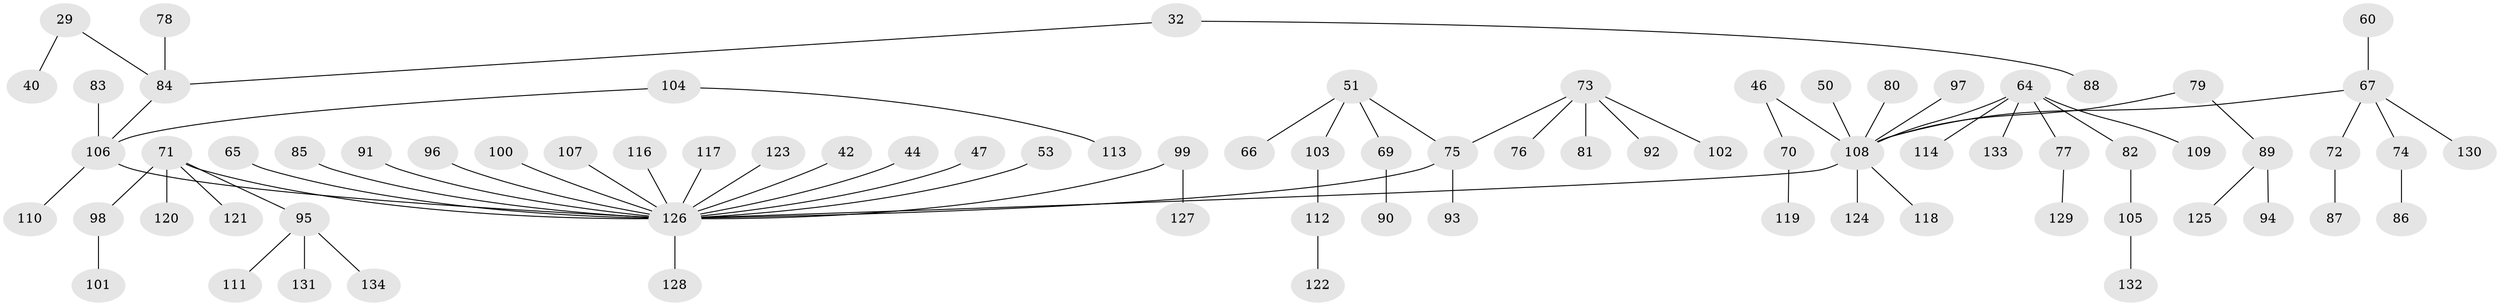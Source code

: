 // original degree distribution, {6: 0.014925373134328358, 3: 0.1044776119402985, 5: 0.06716417910447761, 7: 0.007462686567164179, 2: 0.27611940298507465, 1: 0.4925373134328358, 4: 0.03731343283582089}
// Generated by graph-tools (version 1.1) at 2025/56/03/04/25 21:56:40]
// undirected, 80 vertices, 79 edges
graph export_dot {
graph [start="1"]
  node [color=gray90,style=filled];
  29;
  32;
  40;
  42;
  44;
  46;
  47;
  50;
  51;
  53;
  60;
  64 [super="+62"];
  65;
  66;
  67 [super="+25+36"];
  69;
  70;
  71 [super="+58"];
  72;
  73;
  74;
  75 [super="+34"];
  76;
  77;
  78;
  79;
  80;
  81;
  82;
  83;
  84 [super="+37"];
  85;
  86;
  87;
  88;
  89;
  90;
  91;
  92;
  93;
  94;
  95;
  96;
  97;
  98;
  99;
  100;
  101;
  102;
  103;
  104;
  105;
  106 [super="+4+17"];
  107;
  108 [super="+45+24+33+49+26+63+56"];
  109;
  110;
  111;
  112;
  113;
  114;
  116;
  117;
  118;
  119;
  120;
  121;
  122;
  123;
  124;
  125;
  126 [super="+54+22+115+21+41+23+39+57+38"];
  127;
  128;
  129;
  130;
  131;
  132;
  133;
  134;
  29 -- 40;
  29 -- 84;
  32 -- 88;
  32 -- 84;
  42 -- 126;
  44 -- 126;
  46 -- 70;
  46 -- 108;
  47 -- 126;
  50 -- 108;
  51 -- 66;
  51 -- 69;
  51 -- 103;
  51 -- 75;
  53 -- 126;
  60 -- 67;
  64 -- 109;
  64 -- 82;
  64 -- 114;
  64 -- 133;
  64 -- 108;
  64 -- 77;
  65 -- 126;
  67 -- 74;
  67 -- 130;
  67 -- 72;
  67 -- 108;
  69 -- 90;
  70 -- 119;
  71 -- 98;
  71 -- 120;
  71 -- 121;
  71 -- 126;
  71 -- 95;
  72 -- 87;
  73 -- 76;
  73 -- 81;
  73 -- 92;
  73 -- 102;
  73 -- 75;
  74 -- 86;
  75 -- 93;
  75 -- 126;
  77 -- 129;
  78 -- 84;
  79 -- 89;
  79 -- 108;
  80 -- 108;
  82 -- 105;
  83 -- 106;
  84 -- 106;
  85 -- 126;
  89 -- 94;
  89 -- 125;
  91 -- 126;
  95 -- 111;
  95 -- 131;
  95 -- 134;
  96 -- 126;
  97 -- 108;
  98 -- 101;
  99 -- 127;
  99 -- 126;
  100 -- 126;
  103 -- 112;
  104 -- 113;
  104 -- 106;
  105 -- 132;
  106 -- 110;
  106 -- 126;
  107 -- 126;
  108 -- 124;
  108 -- 126;
  108 -- 118;
  112 -- 122;
  116 -- 126;
  117 -- 126;
  123 -- 126;
  126 -- 128;
}
